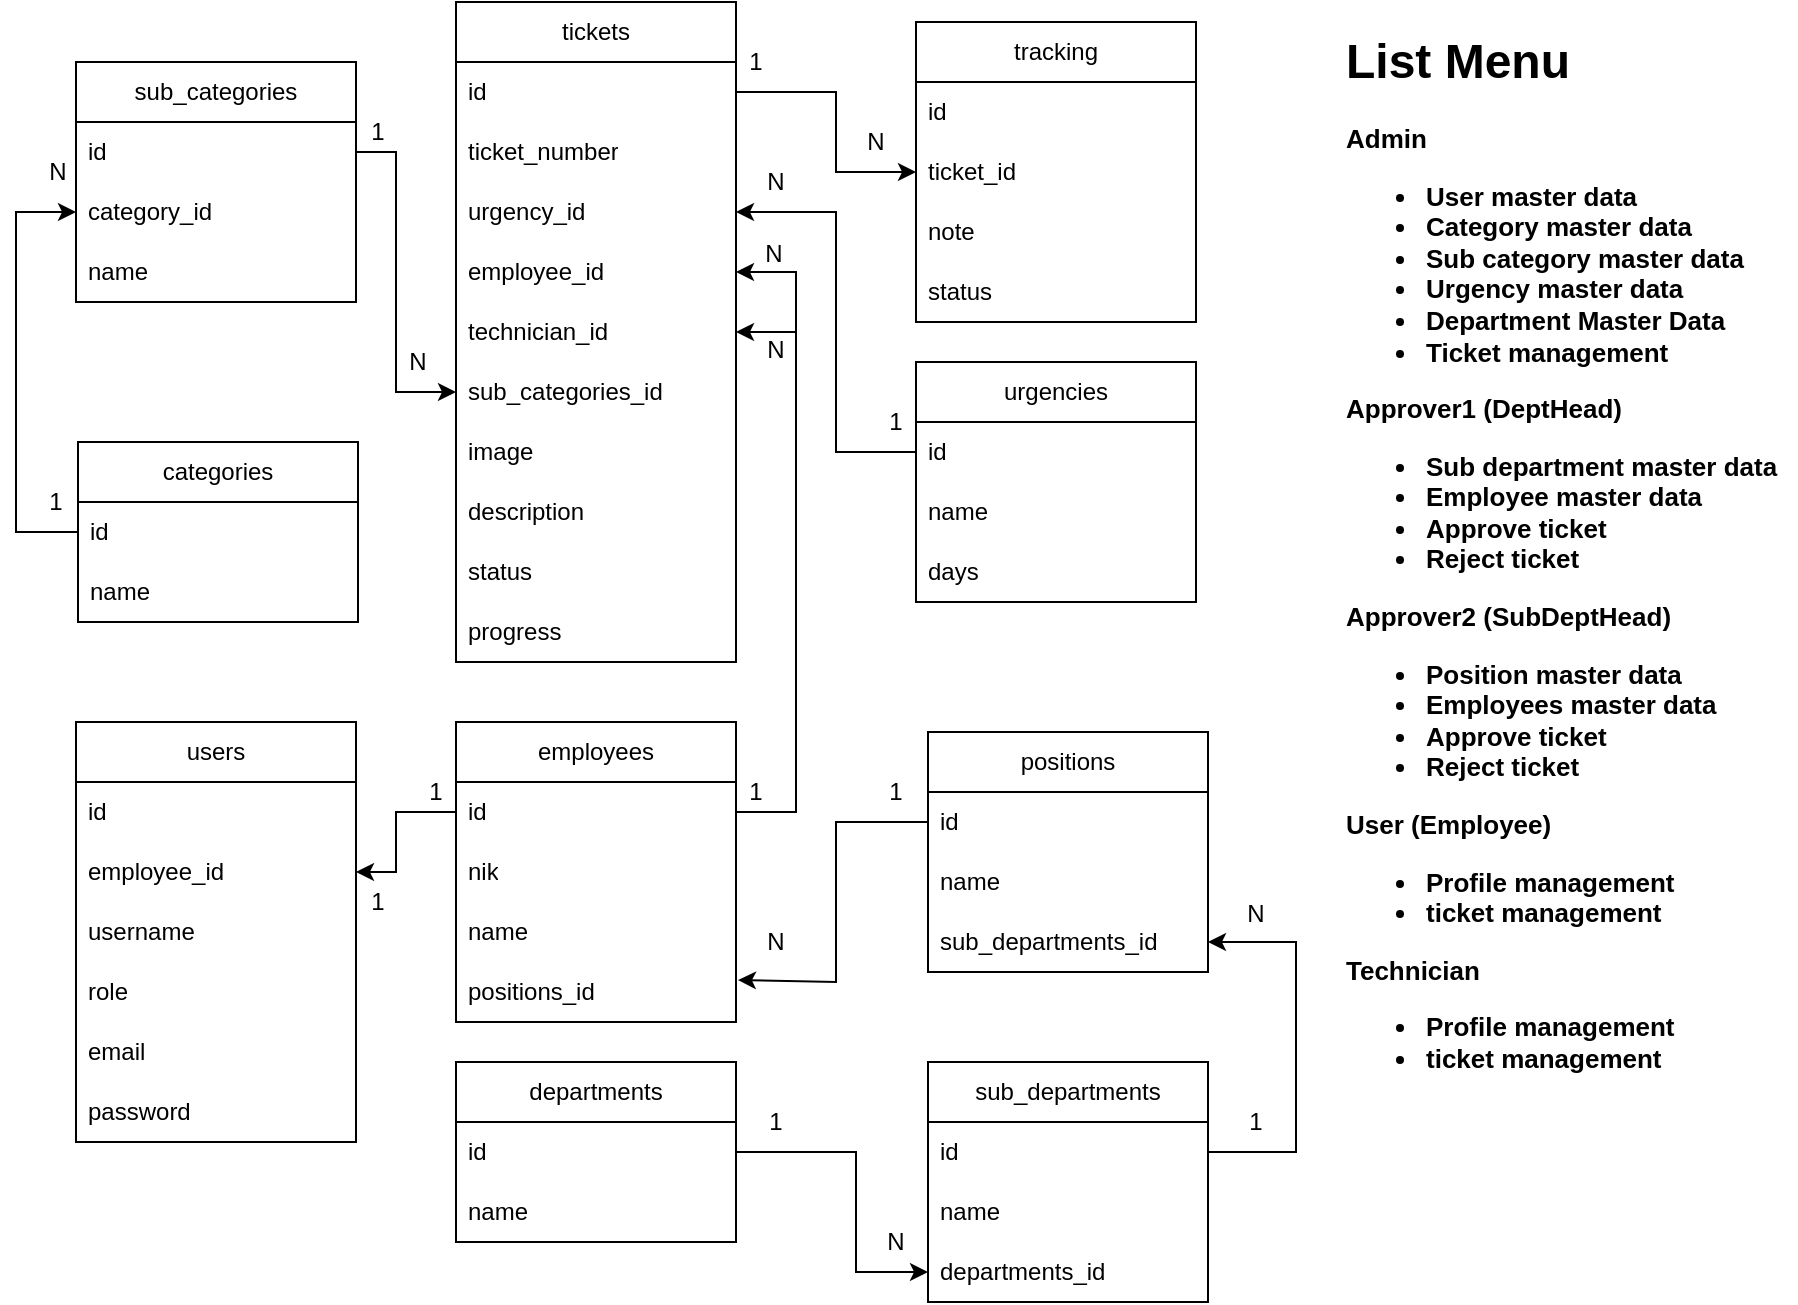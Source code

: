 <mxfile version="20.8.16" type="device"><diagram name="Page-1" id="0EuA_HHqCVJTJ_xs9rzS"><mxGraphModel dx="1036" dy="1723" grid="1" gridSize="10" guides="1" tooltips="1" connect="1" arrows="1" fold="1" page="1" pageScale="1" pageWidth="850" pageHeight="1100" math="0" shadow="0"><root><mxCell id="0"/><mxCell id="1" parent="0"/><mxCell id="qsexXVoCJ8P-9sN_48wS-1" value="users" style="swimlane;fontStyle=0;childLayout=stackLayout;horizontal=1;startSize=30;horizontalStack=0;resizeParent=1;resizeParentMax=0;resizeLast=0;collapsible=1;marginBottom=0;whiteSpace=wrap;html=1;" parent="1" vertex="1"><mxGeometry x="100" y="150" width="140" height="210" as="geometry"/></mxCell><mxCell id="qsexXVoCJ8P-9sN_48wS-2" value="id" style="text;strokeColor=none;fillColor=none;align=left;verticalAlign=middle;spacingLeft=4;spacingRight=4;overflow=hidden;points=[[0,0.5],[1,0.5]];portConstraint=eastwest;rotatable=0;whiteSpace=wrap;html=1;" parent="qsexXVoCJ8P-9sN_48wS-1" vertex="1"><mxGeometry y="30" width="140" height="30" as="geometry"/></mxCell><mxCell id="qsexXVoCJ8P-9sN_48wS-28" value="employee_id" style="text;strokeColor=none;fillColor=none;align=left;verticalAlign=middle;spacingLeft=4;spacingRight=4;overflow=hidden;points=[[0,0.5],[1,0.5]];portConstraint=eastwest;rotatable=0;whiteSpace=wrap;html=1;" parent="qsexXVoCJ8P-9sN_48wS-1" vertex="1"><mxGeometry y="60" width="140" height="30" as="geometry"/></mxCell><mxCell id="qsexXVoCJ8P-9sN_48wS-3" value="username" style="text;strokeColor=none;fillColor=none;align=left;verticalAlign=middle;spacingLeft=4;spacingRight=4;overflow=hidden;points=[[0,0.5],[1,0.5]];portConstraint=eastwest;rotatable=0;whiteSpace=wrap;html=1;" parent="qsexXVoCJ8P-9sN_48wS-1" vertex="1"><mxGeometry y="90" width="140" height="30" as="geometry"/></mxCell><mxCell id="LTJpfQezgxCZttNzm3SI-2" value="role" style="text;strokeColor=none;fillColor=none;align=left;verticalAlign=middle;spacingLeft=4;spacingRight=4;overflow=hidden;points=[[0,0.5],[1,0.5]];portConstraint=eastwest;rotatable=0;whiteSpace=wrap;html=1;" parent="qsexXVoCJ8P-9sN_48wS-1" vertex="1"><mxGeometry y="120" width="140" height="30" as="geometry"/></mxCell><mxCell id="qsexXVoCJ8P-9sN_48wS-4" value="email" style="text;strokeColor=none;fillColor=none;align=left;verticalAlign=middle;spacingLeft=4;spacingRight=4;overflow=hidden;points=[[0,0.5],[1,0.5]];portConstraint=eastwest;rotatable=0;whiteSpace=wrap;html=1;" parent="qsexXVoCJ8P-9sN_48wS-1" vertex="1"><mxGeometry y="150" width="140" height="30" as="geometry"/></mxCell><mxCell id="qsexXVoCJ8P-9sN_48wS-5" value="password" style="text;strokeColor=none;fillColor=none;align=left;verticalAlign=middle;spacingLeft=4;spacingRight=4;overflow=hidden;points=[[0,0.5],[1,0.5]];portConstraint=eastwest;rotatable=0;whiteSpace=wrap;html=1;" parent="qsexXVoCJ8P-9sN_48wS-1" vertex="1"><mxGeometry y="180" width="140" height="30" as="geometry"/></mxCell><mxCell id="qsexXVoCJ8P-9sN_48wS-7" value="employees" style="swimlane;fontStyle=0;childLayout=stackLayout;horizontal=1;startSize=30;horizontalStack=0;resizeParent=1;resizeParentMax=0;resizeLast=0;collapsible=1;marginBottom=0;whiteSpace=wrap;html=1;" parent="1" vertex="1"><mxGeometry x="290" y="150" width="140" height="150" as="geometry"/></mxCell><mxCell id="qsexXVoCJ8P-9sN_48wS-8" value="id" style="text;strokeColor=none;fillColor=none;align=left;verticalAlign=middle;spacingLeft=4;spacingRight=4;overflow=hidden;points=[[0,0.5],[1,0.5]];portConstraint=eastwest;rotatable=0;whiteSpace=wrap;html=1;" parent="qsexXVoCJ8P-9sN_48wS-7" vertex="1"><mxGeometry y="30" width="140" height="30" as="geometry"/></mxCell><mxCell id="qsexXVoCJ8P-9sN_48wS-9" value="nik" style="text;strokeColor=none;fillColor=none;align=left;verticalAlign=middle;spacingLeft=4;spacingRight=4;overflow=hidden;points=[[0,0.5],[1,0.5]];portConstraint=eastwest;rotatable=0;whiteSpace=wrap;html=1;" parent="qsexXVoCJ8P-9sN_48wS-7" vertex="1"><mxGeometry y="60" width="140" height="30" as="geometry"/></mxCell><mxCell id="qsexXVoCJ8P-9sN_48wS-10" value="name" style="text;strokeColor=none;fillColor=none;align=left;verticalAlign=middle;spacingLeft=4;spacingRight=4;overflow=hidden;points=[[0,0.5],[1,0.5]];portConstraint=eastwest;rotatable=0;whiteSpace=wrap;html=1;" parent="qsexXVoCJ8P-9sN_48wS-7" vertex="1"><mxGeometry y="90" width="140" height="30" as="geometry"/></mxCell><mxCell id="qsexXVoCJ8P-9sN_48wS-11" value="positions_id" style="text;strokeColor=none;fillColor=none;align=left;verticalAlign=middle;spacingLeft=4;spacingRight=4;overflow=hidden;points=[[0,0.5],[1,0.5]];portConstraint=eastwest;rotatable=0;whiteSpace=wrap;html=1;" parent="qsexXVoCJ8P-9sN_48wS-7" vertex="1"><mxGeometry y="120" width="140" height="30" as="geometry"/></mxCell><mxCell id="qsexXVoCJ8P-9sN_48wS-21" value="positions" style="swimlane;fontStyle=0;childLayout=stackLayout;horizontal=1;startSize=30;horizontalStack=0;resizeParent=1;resizeParentMax=0;resizeLast=0;collapsible=1;marginBottom=0;whiteSpace=wrap;html=1;" parent="1" vertex="1"><mxGeometry x="526" y="155" width="140" height="120" as="geometry"/></mxCell><mxCell id="qsexXVoCJ8P-9sN_48wS-22" value="id" style="text;strokeColor=none;fillColor=none;align=left;verticalAlign=middle;spacingLeft=4;spacingRight=4;overflow=hidden;points=[[0,0.5],[1,0.5]];portConstraint=eastwest;rotatable=0;whiteSpace=wrap;html=1;" parent="qsexXVoCJ8P-9sN_48wS-21" vertex="1"><mxGeometry y="30" width="140" height="30" as="geometry"/></mxCell><mxCell id="qsexXVoCJ8P-9sN_48wS-23" value="name" style="text;strokeColor=none;fillColor=none;align=left;verticalAlign=middle;spacingLeft=4;spacingRight=4;overflow=hidden;points=[[0,0.5],[1,0.5]];portConstraint=eastwest;rotatable=0;whiteSpace=wrap;html=1;" parent="qsexXVoCJ8P-9sN_48wS-21" vertex="1"><mxGeometry y="60" width="140" height="30" as="geometry"/></mxCell><mxCell id="qsexXVoCJ8P-9sN_48wS-29" value="sub_departments_id" style="text;strokeColor=none;fillColor=none;align=left;verticalAlign=middle;spacingLeft=4;spacingRight=4;overflow=hidden;points=[[0,0.5],[1,0.5]];portConstraint=eastwest;rotatable=0;whiteSpace=wrap;html=1;" parent="qsexXVoCJ8P-9sN_48wS-21" vertex="1"><mxGeometry y="90" width="140" height="30" as="geometry"/></mxCell><mxCell id="qsexXVoCJ8P-9sN_48wS-31" value="" style="endArrow=classic;html=1;rounded=0;exitX=0;exitY=0.5;exitDx=0;exitDy=0;entryX=1.007;entryY=0.3;entryDx=0;entryDy=0;entryPerimeter=0;" parent="1" source="qsexXVoCJ8P-9sN_48wS-22" target="qsexXVoCJ8P-9sN_48wS-11" edge="1"><mxGeometry width="50" height="50" relative="1" as="geometry"><mxPoint x="400" y="310" as="sourcePoint"/><mxPoint x="450" y="260" as="targetPoint"/><Array as="points"><mxPoint x="480" y="200"/><mxPoint x="480" y="280"/></Array></mxGeometry></mxCell><mxCell id="qsexXVoCJ8P-9sN_48wS-32" value="" style="endArrow=classic;html=1;rounded=0;exitX=0;exitY=0.5;exitDx=0;exitDy=0;entryX=1;entryY=0.5;entryDx=0;entryDy=0;" parent="1" source="qsexXVoCJ8P-9sN_48wS-8" target="qsexXVoCJ8P-9sN_48wS-28" edge="1"><mxGeometry width="50" height="50" relative="1" as="geometry"><mxPoint x="400" y="310" as="sourcePoint"/><mxPoint x="450" y="260" as="targetPoint"/><Array as="points"><mxPoint x="260" y="195"/><mxPoint x="260" y="225"/></Array></mxGeometry></mxCell><mxCell id="qsexXVoCJ8P-9sN_48wS-34" value="sub_departments" style="swimlane;fontStyle=0;childLayout=stackLayout;horizontal=1;startSize=30;horizontalStack=0;resizeParent=1;resizeParentMax=0;resizeLast=0;collapsible=1;marginBottom=0;whiteSpace=wrap;html=1;" parent="1" vertex="1"><mxGeometry x="526" y="320" width="140" height="120" as="geometry"/></mxCell><mxCell id="qsexXVoCJ8P-9sN_48wS-35" value="id" style="text;strokeColor=none;fillColor=none;align=left;verticalAlign=middle;spacingLeft=4;spacingRight=4;overflow=hidden;points=[[0,0.5],[1,0.5]];portConstraint=eastwest;rotatable=0;whiteSpace=wrap;html=1;" parent="qsexXVoCJ8P-9sN_48wS-34" vertex="1"><mxGeometry y="30" width="140" height="30" as="geometry"/></mxCell><mxCell id="qsexXVoCJ8P-9sN_48wS-36" value="name" style="text;strokeColor=none;fillColor=none;align=left;verticalAlign=middle;spacingLeft=4;spacingRight=4;overflow=hidden;points=[[0,0.5],[1,0.5]];portConstraint=eastwest;rotatable=0;whiteSpace=wrap;html=1;" parent="qsexXVoCJ8P-9sN_48wS-34" vertex="1"><mxGeometry y="60" width="140" height="30" as="geometry"/></mxCell><mxCell id="qsexXVoCJ8P-9sN_48wS-42" value="departments_id" style="text;strokeColor=none;fillColor=none;align=left;verticalAlign=middle;spacingLeft=4;spacingRight=4;overflow=hidden;points=[[0,0.5],[1,0.5]];portConstraint=eastwest;rotatable=0;whiteSpace=wrap;html=1;" parent="qsexXVoCJ8P-9sN_48wS-34" vertex="1"><mxGeometry y="90" width="140" height="30" as="geometry"/></mxCell><mxCell id="qsexXVoCJ8P-9sN_48wS-38" value="" style="endArrow=classic;html=1;rounded=0;exitX=1;exitY=0.5;exitDx=0;exitDy=0;entryX=1;entryY=0.5;entryDx=0;entryDy=0;" parent="1" source="qsexXVoCJ8P-9sN_48wS-35" target="qsexXVoCJ8P-9sN_48wS-29" edge="1"><mxGeometry width="50" height="50" relative="1" as="geometry"><mxPoint x="400" y="310" as="sourcePoint"/><mxPoint x="450" y="260" as="targetPoint"/><Array as="points"><mxPoint x="710" y="365"/><mxPoint x="710" y="260"/></Array></mxGeometry></mxCell><mxCell id="qsexXVoCJ8P-9sN_48wS-39" value="departments" style="swimlane;fontStyle=0;childLayout=stackLayout;horizontal=1;startSize=30;horizontalStack=0;resizeParent=1;resizeParentMax=0;resizeLast=0;collapsible=1;marginBottom=0;whiteSpace=wrap;html=1;" parent="1" vertex="1"><mxGeometry x="290" y="320" width="140" height="90" as="geometry"/></mxCell><mxCell id="qsexXVoCJ8P-9sN_48wS-40" value="id" style="text;strokeColor=none;fillColor=none;align=left;verticalAlign=middle;spacingLeft=4;spacingRight=4;overflow=hidden;points=[[0,0.5],[1,0.5]];portConstraint=eastwest;rotatable=0;whiteSpace=wrap;html=1;" parent="qsexXVoCJ8P-9sN_48wS-39" vertex="1"><mxGeometry y="30" width="140" height="30" as="geometry"/></mxCell><mxCell id="qsexXVoCJ8P-9sN_48wS-41" value="name" style="text;strokeColor=none;fillColor=none;align=left;verticalAlign=middle;spacingLeft=4;spacingRight=4;overflow=hidden;points=[[0,0.5],[1,0.5]];portConstraint=eastwest;rotatable=0;whiteSpace=wrap;html=1;" parent="qsexXVoCJ8P-9sN_48wS-39" vertex="1"><mxGeometry y="60" width="140" height="30" as="geometry"/></mxCell><mxCell id="qsexXVoCJ8P-9sN_48wS-43" value="" style="endArrow=classic;html=1;rounded=0;exitX=1;exitY=0.5;exitDx=0;exitDy=0;entryX=0;entryY=0.5;entryDx=0;entryDy=0;" parent="1" source="qsexXVoCJ8P-9sN_48wS-40" target="qsexXVoCJ8P-9sN_48wS-42" edge="1"><mxGeometry width="50" height="50" relative="1" as="geometry"><mxPoint x="400" y="310" as="sourcePoint"/><mxPoint x="450" y="260" as="targetPoint"/><Array as="points"><mxPoint x="490" y="365"/><mxPoint x="490" y="425"/></Array></mxGeometry></mxCell><mxCell id="qsexXVoCJ8P-9sN_48wS-44" value="tickets" style="swimlane;fontStyle=0;childLayout=stackLayout;horizontal=1;startSize=30;horizontalStack=0;resizeParent=1;resizeParentMax=0;resizeLast=0;collapsible=1;marginBottom=0;whiteSpace=wrap;html=1;" parent="1" vertex="1"><mxGeometry x="290" y="-210" width="140" height="330" as="geometry"/></mxCell><mxCell id="qsexXVoCJ8P-9sN_48wS-45" value="id" style="text;strokeColor=none;fillColor=none;align=left;verticalAlign=middle;spacingLeft=4;spacingRight=4;overflow=hidden;points=[[0,0.5],[1,0.5]];portConstraint=eastwest;rotatable=0;whiteSpace=wrap;html=1;" parent="qsexXVoCJ8P-9sN_48wS-44" vertex="1"><mxGeometry y="30" width="140" height="30" as="geometry"/></mxCell><mxCell id="qsexXVoCJ8P-9sN_48wS-46" value="ticket_number" style="text;strokeColor=none;fillColor=none;align=left;verticalAlign=middle;spacingLeft=4;spacingRight=4;overflow=hidden;points=[[0,0.5],[1,0.5]];portConstraint=eastwest;rotatable=0;whiteSpace=wrap;html=1;" parent="qsexXVoCJ8P-9sN_48wS-44" vertex="1"><mxGeometry y="60" width="140" height="30" as="geometry"/></mxCell><mxCell id="qsexXVoCJ8P-9sN_48wS-87" value="urgency_id" style="text;strokeColor=none;fillColor=none;align=left;verticalAlign=middle;spacingLeft=4;spacingRight=4;overflow=hidden;points=[[0,0.5],[1,0.5]];portConstraint=eastwest;rotatable=0;whiteSpace=wrap;html=1;" parent="qsexXVoCJ8P-9sN_48wS-44" vertex="1"><mxGeometry y="90" width="140" height="30" as="geometry"/></mxCell><mxCell id="qsexXVoCJ8P-9sN_48wS-47" value="employee_id" style="text;strokeColor=none;fillColor=none;align=left;verticalAlign=middle;spacingLeft=4;spacingRight=4;overflow=hidden;points=[[0,0.5],[1,0.5]];portConstraint=eastwest;rotatable=0;whiteSpace=wrap;html=1;" parent="qsexXVoCJ8P-9sN_48wS-44" vertex="1"><mxGeometry y="120" width="140" height="30" as="geometry"/></mxCell><mxCell id="qsexXVoCJ8P-9sN_48wS-54" value="technician_id" style="text;strokeColor=none;fillColor=none;align=left;verticalAlign=middle;spacingLeft=4;spacingRight=4;overflow=hidden;points=[[0,0.5],[1,0.5]];portConstraint=eastwest;rotatable=0;whiteSpace=wrap;html=1;" parent="qsexXVoCJ8P-9sN_48wS-44" vertex="1"><mxGeometry y="150" width="140" height="30" as="geometry"/></mxCell><mxCell id="qsexXVoCJ8P-9sN_48wS-48" value="sub_categories_id" style="text;strokeColor=none;fillColor=none;align=left;verticalAlign=middle;spacingLeft=4;spacingRight=4;overflow=hidden;points=[[0,0.5],[1,0.5]];portConstraint=eastwest;rotatable=0;whiteSpace=wrap;html=1;" parent="qsexXVoCJ8P-9sN_48wS-44" vertex="1"><mxGeometry y="180" width="140" height="30" as="geometry"/></mxCell><mxCell id="qsexXVoCJ8P-9sN_48wS-49" value="image" style="text;strokeColor=none;fillColor=none;align=left;verticalAlign=middle;spacingLeft=4;spacingRight=4;overflow=hidden;points=[[0,0.5],[1,0.5]];portConstraint=eastwest;rotatable=0;whiteSpace=wrap;html=1;" parent="qsexXVoCJ8P-9sN_48wS-44" vertex="1"><mxGeometry y="210" width="140" height="30" as="geometry"/></mxCell><mxCell id="qsexXVoCJ8P-9sN_48wS-51" value="description" style="text;strokeColor=none;fillColor=none;align=left;verticalAlign=middle;spacingLeft=4;spacingRight=4;overflow=hidden;points=[[0,0.5],[1,0.5]];portConstraint=eastwest;rotatable=0;whiteSpace=wrap;html=1;" parent="qsexXVoCJ8P-9sN_48wS-44" vertex="1"><mxGeometry y="240" width="140" height="30" as="geometry"/></mxCell><mxCell id="qsexXVoCJ8P-9sN_48wS-52" value="status" style="text;strokeColor=none;fillColor=none;align=left;verticalAlign=middle;spacingLeft=4;spacingRight=4;overflow=hidden;points=[[0,0.5],[1,0.5]];portConstraint=eastwest;rotatable=0;whiteSpace=wrap;html=1;" parent="qsexXVoCJ8P-9sN_48wS-44" vertex="1"><mxGeometry y="270" width="140" height="30" as="geometry"/></mxCell><mxCell id="qsexXVoCJ8P-9sN_48wS-53" value="progress" style="text;strokeColor=none;fillColor=none;align=left;verticalAlign=middle;spacingLeft=4;spacingRight=4;overflow=hidden;points=[[0,0.5],[1,0.5]];portConstraint=eastwest;rotatable=0;whiteSpace=wrap;html=1;" parent="qsexXVoCJ8P-9sN_48wS-44" vertex="1"><mxGeometry y="300" width="140" height="30" as="geometry"/></mxCell><mxCell id="qsexXVoCJ8P-9sN_48wS-55" value="" style="endArrow=classic;html=1;rounded=0;entryX=1;entryY=0.5;entryDx=0;entryDy=0;exitX=1;exitY=0.5;exitDx=0;exitDy=0;" parent="1" source="qsexXVoCJ8P-9sN_48wS-8" target="qsexXVoCJ8P-9sN_48wS-47" edge="1"><mxGeometry width="50" height="50" relative="1" as="geometry"><mxPoint x="160" y="100" as="sourcePoint"/><mxPoint x="210" y="50" as="targetPoint"/><Array as="points"><mxPoint x="460" y="195"/><mxPoint x="460" y="-75"/></Array></mxGeometry></mxCell><mxCell id="qsexXVoCJ8P-9sN_48wS-57" value="" style="endArrow=classic;html=1;rounded=0;entryX=1;entryY=0.5;entryDx=0;entryDy=0;exitX=1;exitY=0.5;exitDx=0;exitDy=0;" parent="1" source="qsexXVoCJ8P-9sN_48wS-8" target="qsexXVoCJ8P-9sN_48wS-54" edge="1"><mxGeometry width="50" height="50" relative="1" as="geometry"><mxPoint x="160" y="100" as="sourcePoint"/><mxPoint x="210" y="50" as="targetPoint"/><Array as="points"><mxPoint x="460" y="195"/><mxPoint x="460" y="-45"/></Array></mxGeometry></mxCell><mxCell id="qsexXVoCJ8P-9sN_48wS-58" value="categories" style="swimlane;fontStyle=0;childLayout=stackLayout;horizontal=1;startSize=30;horizontalStack=0;resizeParent=1;resizeParentMax=0;resizeLast=0;collapsible=1;marginBottom=0;whiteSpace=wrap;html=1;" parent="1" vertex="1"><mxGeometry x="101" y="10" width="140" height="90" as="geometry"/></mxCell><mxCell id="qsexXVoCJ8P-9sN_48wS-59" value="id" style="text;strokeColor=none;fillColor=none;align=left;verticalAlign=middle;spacingLeft=4;spacingRight=4;overflow=hidden;points=[[0,0.5],[1,0.5]];portConstraint=eastwest;rotatable=0;whiteSpace=wrap;html=1;" parent="qsexXVoCJ8P-9sN_48wS-58" vertex="1"><mxGeometry y="30" width="140" height="30" as="geometry"/></mxCell><mxCell id="qsexXVoCJ8P-9sN_48wS-60" value="name" style="text;strokeColor=none;fillColor=none;align=left;verticalAlign=middle;spacingLeft=4;spacingRight=4;overflow=hidden;points=[[0,0.5],[1,0.5]];portConstraint=eastwest;rotatable=0;whiteSpace=wrap;html=1;" parent="qsexXVoCJ8P-9sN_48wS-58" vertex="1"><mxGeometry y="60" width="140" height="30" as="geometry"/></mxCell><mxCell id="qsexXVoCJ8P-9sN_48wS-64" value="sub_categories" style="swimlane;fontStyle=0;childLayout=stackLayout;horizontal=1;startSize=30;horizontalStack=0;resizeParent=1;resizeParentMax=0;resizeLast=0;collapsible=1;marginBottom=0;whiteSpace=wrap;html=1;" parent="1" vertex="1"><mxGeometry x="100" y="-180" width="140" height="120" as="geometry"/></mxCell><mxCell id="qsexXVoCJ8P-9sN_48wS-65" value="id" style="text;strokeColor=none;fillColor=none;align=left;verticalAlign=middle;spacingLeft=4;spacingRight=4;overflow=hidden;points=[[0,0.5],[1,0.5]];portConstraint=eastwest;rotatable=0;whiteSpace=wrap;html=1;" parent="qsexXVoCJ8P-9sN_48wS-64" vertex="1"><mxGeometry y="30" width="140" height="30" as="geometry"/></mxCell><mxCell id="qsexXVoCJ8P-9sN_48wS-67" value="category_id" style="text;strokeColor=none;fillColor=none;align=left;verticalAlign=middle;spacingLeft=4;spacingRight=4;overflow=hidden;points=[[0,0.5],[1,0.5]];portConstraint=eastwest;rotatable=0;whiteSpace=wrap;html=1;" parent="qsexXVoCJ8P-9sN_48wS-64" vertex="1"><mxGeometry y="60" width="140" height="30" as="geometry"/></mxCell><mxCell id="qsexXVoCJ8P-9sN_48wS-66" value="name" style="text;strokeColor=none;fillColor=none;align=left;verticalAlign=middle;spacingLeft=4;spacingRight=4;overflow=hidden;points=[[0,0.5],[1,0.5]];portConstraint=eastwest;rotatable=0;whiteSpace=wrap;html=1;" parent="qsexXVoCJ8P-9sN_48wS-64" vertex="1"><mxGeometry y="90" width="140" height="30" as="geometry"/></mxCell><mxCell id="qsexXVoCJ8P-9sN_48wS-68" value="" style="endArrow=classic;html=1;rounded=0;exitX=0;exitY=0.5;exitDx=0;exitDy=0;entryX=0;entryY=0.5;entryDx=0;entryDy=0;" parent="1" source="qsexXVoCJ8P-9sN_48wS-59" target="qsexXVoCJ8P-9sN_48wS-67" edge="1"><mxGeometry width="50" height="50" relative="1" as="geometry"><mxPoint x="290" y="80" as="sourcePoint"/><mxPoint x="340" y="30" as="targetPoint"/><Array as="points"><mxPoint x="70" y="55"/><mxPoint x="70" y="-105"/></Array></mxGeometry></mxCell><mxCell id="qsexXVoCJ8P-9sN_48wS-69" value="" style="endArrow=classic;html=1;rounded=0;exitX=1;exitY=0.5;exitDx=0;exitDy=0;entryX=0;entryY=0.5;entryDx=0;entryDy=0;" parent="1" source="qsexXVoCJ8P-9sN_48wS-65" target="qsexXVoCJ8P-9sN_48wS-48" edge="1"><mxGeometry width="50" height="50" relative="1" as="geometry"><mxPoint x="290" y="80" as="sourcePoint"/><mxPoint x="340" y="30" as="targetPoint"/><Array as="points"><mxPoint x="260" y="-135"/><mxPoint x="260" y="-15"/></Array></mxGeometry></mxCell><mxCell id="qsexXVoCJ8P-9sN_48wS-70" value="tracking" style="swimlane;fontStyle=0;childLayout=stackLayout;horizontal=1;startSize=30;horizontalStack=0;resizeParent=1;resizeParentMax=0;resizeLast=0;collapsible=1;marginBottom=0;whiteSpace=wrap;html=1;" parent="1" vertex="1"><mxGeometry x="520" y="-200" width="140" height="150" as="geometry"/></mxCell><mxCell id="qsexXVoCJ8P-9sN_48wS-71" value="id" style="text;strokeColor=none;fillColor=none;align=left;verticalAlign=middle;spacingLeft=4;spacingRight=4;overflow=hidden;points=[[0,0.5],[1,0.5]];portConstraint=eastwest;rotatable=0;whiteSpace=wrap;html=1;" parent="qsexXVoCJ8P-9sN_48wS-70" vertex="1"><mxGeometry y="30" width="140" height="30" as="geometry"/></mxCell><mxCell id="qsexXVoCJ8P-9sN_48wS-80" value="ticket_id" style="text;strokeColor=none;fillColor=none;align=left;verticalAlign=middle;spacingLeft=4;spacingRight=4;overflow=hidden;points=[[0,0.5],[1,0.5]];portConstraint=eastwest;rotatable=0;whiteSpace=wrap;html=1;" parent="qsexXVoCJ8P-9sN_48wS-70" vertex="1"><mxGeometry y="60" width="140" height="30" as="geometry"/></mxCell><mxCell id="qsexXVoCJ8P-9sN_48wS-72" value="note" style="text;strokeColor=none;fillColor=none;align=left;verticalAlign=middle;spacingLeft=4;spacingRight=4;overflow=hidden;points=[[0,0.5],[1,0.5]];portConstraint=eastwest;rotatable=0;whiteSpace=wrap;html=1;" parent="qsexXVoCJ8P-9sN_48wS-70" vertex="1"><mxGeometry y="90" width="140" height="30" as="geometry"/></mxCell><mxCell id="qsexXVoCJ8P-9sN_48wS-73" value="status" style="text;strokeColor=none;fillColor=none;align=left;verticalAlign=middle;spacingLeft=4;spacingRight=4;overflow=hidden;points=[[0,0.5],[1,0.5]];portConstraint=eastwest;rotatable=0;whiteSpace=wrap;html=1;" parent="qsexXVoCJ8P-9sN_48wS-70" vertex="1"><mxGeometry y="120" width="140" height="30" as="geometry"/></mxCell><mxCell id="qsexXVoCJ8P-9sN_48wS-81" value="" style="endArrow=classic;html=1;rounded=0;exitX=1;exitY=0.5;exitDx=0;exitDy=0;entryX=0;entryY=0.5;entryDx=0;entryDy=0;" parent="1" source="qsexXVoCJ8P-9sN_48wS-45" target="qsexXVoCJ8P-9sN_48wS-80" edge="1"><mxGeometry width="50" height="50" relative="1" as="geometry"><mxPoint x="290" y="70" as="sourcePoint"/><mxPoint x="340" y="20" as="targetPoint"/><Array as="points"><mxPoint x="480" y="-165"/><mxPoint x="480" y="-125"/></Array></mxGeometry></mxCell><mxCell id="qsexXVoCJ8P-9sN_48wS-82" value="urgencies" style="swimlane;fontStyle=0;childLayout=stackLayout;horizontal=1;startSize=30;horizontalStack=0;resizeParent=1;resizeParentMax=0;resizeLast=0;collapsible=1;marginBottom=0;whiteSpace=wrap;html=1;" parent="1" vertex="1"><mxGeometry x="520" y="-30" width="140" height="120" as="geometry"/></mxCell><mxCell id="qsexXVoCJ8P-9sN_48wS-83" value="id" style="text;strokeColor=none;fillColor=none;align=left;verticalAlign=middle;spacingLeft=4;spacingRight=4;overflow=hidden;points=[[0,0.5],[1,0.5]];portConstraint=eastwest;rotatable=0;whiteSpace=wrap;html=1;" parent="qsexXVoCJ8P-9sN_48wS-82" vertex="1"><mxGeometry y="30" width="140" height="30" as="geometry"/></mxCell><mxCell id="qsexXVoCJ8P-9sN_48wS-84" value="name" style="text;strokeColor=none;fillColor=none;align=left;verticalAlign=middle;spacingLeft=4;spacingRight=4;overflow=hidden;points=[[0,0.5],[1,0.5]];portConstraint=eastwest;rotatable=0;whiteSpace=wrap;html=1;" parent="qsexXVoCJ8P-9sN_48wS-82" vertex="1"><mxGeometry y="60" width="140" height="30" as="geometry"/></mxCell><mxCell id="qsexXVoCJ8P-9sN_48wS-85" value="days" style="text;strokeColor=none;fillColor=none;align=left;verticalAlign=middle;spacingLeft=4;spacingRight=4;overflow=hidden;points=[[0,0.5],[1,0.5]];portConstraint=eastwest;rotatable=0;whiteSpace=wrap;html=1;" parent="qsexXVoCJ8P-9sN_48wS-82" vertex="1"><mxGeometry y="90" width="140" height="30" as="geometry"/></mxCell><mxCell id="qsexXVoCJ8P-9sN_48wS-88" value="" style="endArrow=classic;html=1;rounded=0;entryX=1;entryY=0.5;entryDx=0;entryDy=0;exitX=0;exitY=0.5;exitDx=0;exitDy=0;" parent="1" source="qsexXVoCJ8P-9sN_48wS-83" target="qsexXVoCJ8P-9sN_48wS-87" edge="1"><mxGeometry width="50" height="50" relative="1" as="geometry"><mxPoint x="290" y="-40" as="sourcePoint"/><mxPoint x="340" y="-90" as="targetPoint"/><Array as="points"><mxPoint x="480" y="15"/><mxPoint x="480" y="-105"/></Array></mxGeometry></mxCell><mxCell id="qsexXVoCJ8P-9sN_48wS-89" value="1" style="text;html=1;strokeColor=none;fillColor=none;align=center;verticalAlign=middle;whiteSpace=wrap;rounded=0;" parent="1" vertex="1"><mxGeometry x="440" y="340" width="20" height="20" as="geometry"/></mxCell><mxCell id="qsexXVoCJ8P-9sN_48wS-90" value="N" style="text;html=1;strokeColor=none;fillColor=none;align=center;verticalAlign=middle;whiteSpace=wrap;rounded=0;" parent="1" vertex="1"><mxGeometry x="500" y="400" width="20" height="20" as="geometry"/></mxCell><mxCell id="qsexXVoCJ8P-9sN_48wS-91" value="1" style="text;html=1;strokeColor=none;fillColor=none;align=center;verticalAlign=middle;whiteSpace=wrap;rounded=0;" parent="1" vertex="1"><mxGeometry x="680" y="340" width="20" height="20" as="geometry"/></mxCell><mxCell id="qsexXVoCJ8P-9sN_48wS-92" value="N" style="text;html=1;strokeColor=none;fillColor=none;align=center;verticalAlign=middle;whiteSpace=wrap;rounded=0;" parent="1" vertex="1"><mxGeometry x="680" y="236" width="20" height="20" as="geometry"/></mxCell><mxCell id="qsexXVoCJ8P-9sN_48wS-93" value="1" style="text;html=1;strokeColor=none;fillColor=none;align=center;verticalAlign=middle;whiteSpace=wrap;rounded=0;" parent="1" vertex="1"><mxGeometry x="500" y="175" width="20" height="20" as="geometry"/></mxCell><mxCell id="qsexXVoCJ8P-9sN_48wS-94" value="N" style="text;html=1;strokeColor=none;fillColor=none;align=center;verticalAlign=middle;whiteSpace=wrap;rounded=0;" parent="1" vertex="1"><mxGeometry x="440" y="250" width="20" height="20" as="geometry"/></mxCell><mxCell id="qsexXVoCJ8P-9sN_48wS-95" value="1" style="text;html=1;strokeColor=none;fillColor=none;align=center;verticalAlign=middle;whiteSpace=wrap;rounded=0;" parent="1" vertex="1"><mxGeometry x="270" y="175" width="20" height="20" as="geometry"/></mxCell><mxCell id="qsexXVoCJ8P-9sN_48wS-96" value="1" style="text;html=1;strokeColor=none;fillColor=none;align=center;verticalAlign=middle;whiteSpace=wrap;rounded=0;" parent="1" vertex="1"><mxGeometry x="241" y="230" width="20" height="20" as="geometry"/></mxCell><mxCell id="qsexXVoCJ8P-9sN_48wS-97" value="1" style="text;html=1;strokeColor=none;fillColor=none;align=center;verticalAlign=middle;whiteSpace=wrap;rounded=0;" parent="1" vertex="1"><mxGeometry x="80" y="30" width="20" height="20" as="geometry"/></mxCell><mxCell id="qsexXVoCJ8P-9sN_48wS-98" value="N" style="text;html=1;strokeColor=none;fillColor=none;align=center;verticalAlign=middle;whiteSpace=wrap;rounded=0;" parent="1" vertex="1"><mxGeometry x="81" y="-135" width="20" height="20" as="geometry"/></mxCell><mxCell id="qsexXVoCJ8P-9sN_48wS-99" value="1" style="text;html=1;strokeColor=none;fillColor=none;align=center;verticalAlign=middle;whiteSpace=wrap;rounded=0;" parent="1" vertex="1"><mxGeometry x="241" y="-155" width="20" height="20" as="geometry"/></mxCell><mxCell id="qsexXVoCJ8P-9sN_48wS-100" value="N" style="text;html=1;strokeColor=none;fillColor=none;align=center;verticalAlign=middle;whiteSpace=wrap;rounded=0;" parent="1" vertex="1"><mxGeometry x="261" y="-40" width="20" height="20" as="geometry"/></mxCell><mxCell id="qsexXVoCJ8P-9sN_48wS-101" value="1" style="text;html=1;strokeColor=none;fillColor=none;align=center;verticalAlign=middle;whiteSpace=wrap;rounded=0;" parent="1" vertex="1"><mxGeometry x="430" y="-190" width="20" height="20" as="geometry"/></mxCell><mxCell id="qsexXVoCJ8P-9sN_48wS-102" value="N" style="text;html=1;strokeColor=none;fillColor=none;align=center;verticalAlign=middle;whiteSpace=wrap;rounded=0;" parent="1" vertex="1"><mxGeometry x="490" y="-150" width="20" height="20" as="geometry"/></mxCell><mxCell id="qsexXVoCJ8P-9sN_48wS-103" value="N" style="text;html=1;strokeColor=none;fillColor=none;align=center;verticalAlign=middle;whiteSpace=wrap;rounded=0;" parent="1" vertex="1"><mxGeometry x="440" y="-130" width="20" height="20" as="geometry"/></mxCell><mxCell id="qsexXVoCJ8P-9sN_48wS-104" value="1" style="text;html=1;strokeColor=none;fillColor=none;align=center;verticalAlign=middle;whiteSpace=wrap;rounded=0;" parent="1" vertex="1"><mxGeometry x="500" y="-10" width="20" height="20" as="geometry"/></mxCell><mxCell id="qsexXVoCJ8P-9sN_48wS-105" value="1" style="text;html=1;strokeColor=none;fillColor=none;align=center;verticalAlign=middle;whiteSpace=wrap;rounded=0;" parent="1" vertex="1"><mxGeometry x="430" y="175" width="20" height="20" as="geometry"/></mxCell><mxCell id="qsexXVoCJ8P-9sN_48wS-106" value="N" style="text;html=1;strokeColor=none;fillColor=none;align=center;verticalAlign=middle;whiteSpace=wrap;rounded=0;" parent="1" vertex="1"><mxGeometry x="440" y="-46" width="20" height="20" as="geometry"/></mxCell><mxCell id="qsexXVoCJ8P-9sN_48wS-107" value="N" style="text;html=1;strokeColor=none;fillColor=none;align=center;verticalAlign=middle;whiteSpace=wrap;rounded=0;" parent="1" vertex="1"><mxGeometry x="439" y="-94" width="20" height="20" as="geometry"/></mxCell><mxCell id="LTJpfQezgxCZttNzm3SI-1" value="&lt;h1&gt;List Menu&lt;/h1&gt;&lt;div style=&quot;font-size: 13px;&quot;&gt;&lt;b style=&quot;&quot;&gt;&lt;font style=&quot;font-size: 13px;&quot;&gt;Admin&lt;/font&gt;&lt;/b&gt;&lt;/div&gt;&lt;div style=&quot;font-size: 13px;&quot;&gt;&lt;ul style=&quot;&quot;&gt;&lt;li&gt;&lt;b style=&quot;&quot;&gt;&lt;font style=&quot;font-size: 13px;&quot;&gt;User master data&lt;/font&gt;&lt;/b&gt;&lt;/li&gt;&lt;li&gt;&lt;b style=&quot;&quot;&gt;&lt;font style=&quot;font-size: 13px;&quot;&gt;Category master data&lt;/font&gt;&lt;/b&gt;&lt;/li&gt;&lt;li&gt;&lt;b style=&quot;&quot;&gt;&lt;font style=&quot;font-size: 13px;&quot;&gt;Sub category master data&lt;/font&gt;&lt;/b&gt;&lt;/li&gt;&lt;li&gt;&lt;b style=&quot;&quot;&gt;&lt;font style=&quot;font-size: 13px;&quot;&gt;Urgency master data&lt;/font&gt;&lt;/b&gt;&lt;/li&gt;&lt;li&gt;&lt;b style=&quot;&quot;&gt;&lt;font style=&quot;font-size: 13px;&quot;&gt;Department Master Data&lt;/font&gt;&lt;/b&gt;&lt;/li&gt;&lt;li&gt;&lt;b style=&quot;&quot;&gt;&lt;font style=&quot;font-size: 13px;&quot;&gt;Ticket management&amp;nbsp;&lt;/font&gt;&lt;/b&gt;&lt;/li&gt;&lt;/ul&gt;&lt;/div&gt;&lt;div style=&quot;font-size: 13px;&quot;&gt;&lt;b&gt;&lt;font style=&quot;font-size: 13px;&quot;&gt;Approver1 (DeptHead)&lt;/font&gt;&lt;/b&gt;&lt;/div&gt;&lt;div style=&quot;font-size: 13px;&quot;&gt;&lt;ul&gt;&lt;li&gt;&lt;b&gt;&lt;font style=&quot;font-size: 13px;&quot;&gt;Sub department master data&lt;/font&gt;&lt;/b&gt;&lt;/li&gt;&lt;li&gt;&lt;b&gt;&lt;font style=&quot;font-size: 13px;&quot;&gt;Employee master data&lt;/font&gt;&lt;/b&gt;&lt;/li&gt;&lt;li&gt;&lt;b&gt;&lt;font style=&quot;font-size: 13px;&quot;&gt;Approve ticket&lt;/font&gt;&lt;/b&gt;&lt;/li&gt;&lt;li&gt;&lt;b&gt;&lt;font style=&quot;font-size: 13px;&quot;&gt;Reject ticket&lt;/font&gt;&lt;/b&gt;&lt;/li&gt;&lt;/ul&gt;&lt;div&gt;&lt;div style=&quot;border-color: var(--border-color);&quot;&gt;&lt;b style=&quot;border-color: var(--border-color);&quot;&gt;&lt;font style=&quot;font-size: 13px;&quot;&gt;Approver2 (SubDeptHead)&lt;/font&gt;&lt;/b&gt;&lt;/div&gt;&lt;div style=&quot;border-color: var(--border-color);&quot;&gt;&lt;ul style=&quot;border-color: var(--border-color);&quot;&gt;&lt;li style=&quot;border-color: var(--border-color);&quot;&gt;&lt;b style=&quot;border-color: var(--border-color);&quot;&gt;&lt;font style=&quot;font-size: 13px;&quot;&gt;Position master data&lt;/font&gt;&lt;/b&gt;&lt;/li&gt;&lt;li style=&quot;border-color: var(--border-color);&quot;&gt;&lt;b style=&quot;border-color: var(--border-color);&quot;&gt;&lt;font style=&quot;font-size: 13px;&quot;&gt;Employees master data&lt;/font&gt;&lt;/b&gt;&lt;/li&gt;&lt;li style=&quot;border-color: var(--border-color);&quot;&gt;&lt;b style=&quot;border-color: var(--border-color);&quot;&gt;&lt;font style=&quot;font-size: 13px;&quot;&gt;Approve ticket&lt;/font&gt;&lt;/b&gt;&lt;/li&gt;&lt;li style=&quot;border-color: var(--border-color);&quot;&gt;&lt;b style=&quot;border-color: var(--border-color);&quot;&gt;&lt;font style=&quot;font-size: 13px;&quot;&gt;Reject ticket&lt;/font&gt;&lt;/b&gt;&lt;/li&gt;&lt;/ul&gt;&lt;/div&gt;&lt;/div&gt;&lt;/div&gt;&lt;div style=&quot;font-size: 13px;&quot;&gt;&lt;b&gt;&lt;font style=&quot;font-size: 13px;&quot;&gt;User (Employee)&lt;/font&gt;&lt;/b&gt;&lt;/div&gt;&lt;div style=&quot;font-size: 13px;&quot;&gt;&lt;ul&gt;&lt;li&gt;&lt;b&gt;&lt;font style=&quot;font-size: 13px;&quot;&gt;Profile management&lt;/font&gt;&lt;/b&gt;&lt;/li&gt;&lt;li&gt;&lt;b&gt;&lt;font style=&quot;font-size: 13px;&quot;&gt;ticket management&lt;/font&gt;&lt;/b&gt;&lt;/li&gt;&lt;/ul&gt;&lt;/div&gt;&lt;div style=&quot;font-size: 13px;&quot;&gt;&lt;b style=&quot;&quot;&gt;&lt;font style=&quot;font-size: 13px;&quot;&gt;Technician&lt;/font&gt;&lt;/b&gt;&lt;/div&gt;&lt;div style=&quot;font-size: 13px;&quot;&gt;&lt;ul style=&quot;&quot;&gt;&lt;li style=&quot;&quot;&gt;&lt;b&gt;&lt;font style=&quot;font-size: 13px;&quot;&gt;Profile management&lt;/font&gt;&lt;/b&gt;&lt;/li&gt;&lt;li style=&quot;&quot;&gt;&lt;b style=&quot;&quot;&gt;&lt;font style=&quot;font-size: 13px;&quot;&gt;ticket management&lt;/font&gt;&lt;/b&gt;&lt;/li&gt;&lt;/ul&gt;&lt;/div&gt;" style="text;html=1;strokeColor=none;fillColor=none;spacing=5;spacingTop=-20;whiteSpace=wrap;overflow=hidden;rounded=0;" parent="1" vertex="1"><mxGeometry x="730" y="-200" width="230" height="540" as="geometry"/></mxCell></root></mxGraphModel></diagram></mxfile>